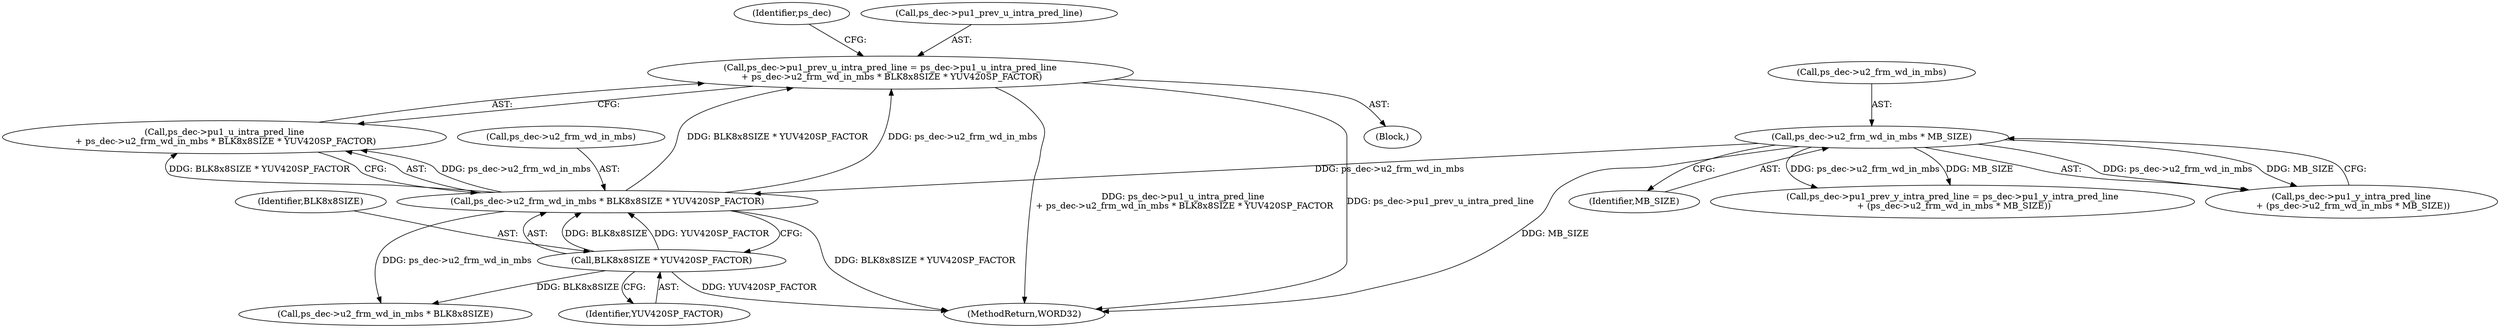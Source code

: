 digraph "0_Android_0b23c81c3dd9ec38f7e6806a3955fed1925541a0_3@integer" {
"1001654" [label="(Call,ps_dec->pu1_prev_u_intra_pred_line = ps_dec->pu1_u_intra_pred_line\n + ps_dec->u2_frm_wd_in_mbs * BLK8x8SIZE * YUV420SP_FACTOR)"];
"1001662" [label="(Call,ps_dec->u2_frm_wd_in_mbs * BLK8x8SIZE * YUV420SP_FACTOR)"];
"1001649" [label="(Call,ps_dec->u2_frm_wd_in_mbs * MB_SIZE)"];
"1001666" [label="(Call,BLK8x8SIZE * YUV420SP_FACTOR)"];
"1001658" [label="(Call,ps_dec->pu1_u_intra_pred_line\n + ps_dec->u2_frm_wd_in_mbs * BLK8x8SIZE * YUV420SP_FACTOR)"];
"1001650" [label="(Call,ps_dec->u2_frm_wd_in_mbs)"];
"1001645" [label="(Call,ps_dec->pu1_y_intra_pred_line\n + (ps_dec->u2_frm_wd_in_mbs * MB_SIZE))"];
"1001671" [label="(Identifier,ps_dec)"];
"1001668" [label="(Identifier,YUV420SP_FACTOR)"];
"1001663" [label="(Call,ps_dec->u2_frm_wd_in_mbs)"];
"1001641" [label="(Call,ps_dec->pu1_prev_y_intra_pred_line = ps_dec->pu1_y_intra_pred_line\n + (ps_dec->u2_frm_wd_in_mbs * MB_SIZE))"];
"1001649" [label="(Call,ps_dec->u2_frm_wd_in_mbs * MB_SIZE)"];
"1001677" [label="(Call,ps_dec->u2_frm_wd_in_mbs * BLK8x8SIZE)"];
"1001667" [label="(Identifier,BLK8x8SIZE)"];
"1001666" [label="(Call,BLK8x8SIZE * YUV420SP_FACTOR)"];
"1001653" [label="(Identifier,MB_SIZE)"];
"1001654" [label="(Call,ps_dec->pu1_prev_u_intra_pred_line = ps_dec->pu1_u_intra_pred_line\n + ps_dec->u2_frm_wd_in_mbs * BLK8x8SIZE * YUV420SP_FACTOR)"];
"1001655" [label="(Call,ps_dec->pu1_prev_u_intra_pred_line)"];
"1002159" [label="(MethodReturn,WORD32)"];
"1000141" [label="(Block,)"];
"1001662" [label="(Call,ps_dec->u2_frm_wd_in_mbs * BLK8x8SIZE * YUV420SP_FACTOR)"];
"1001654" -> "1000141"  [label="AST: "];
"1001654" -> "1001658"  [label="CFG: "];
"1001655" -> "1001654"  [label="AST: "];
"1001658" -> "1001654"  [label="AST: "];
"1001671" -> "1001654"  [label="CFG: "];
"1001654" -> "1002159"  [label="DDG: ps_dec->pu1_u_intra_pred_line\n + ps_dec->u2_frm_wd_in_mbs * BLK8x8SIZE * YUV420SP_FACTOR"];
"1001654" -> "1002159"  [label="DDG: ps_dec->pu1_prev_u_intra_pred_line"];
"1001662" -> "1001654"  [label="DDG: ps_dec->u2_frm_wd_in_mbs"];
"1001662" -> "1001654"  [label="DDG: BLK8x8SIZE * YUV420SP_FACTOR"];
"1001662" -> "1001658"  [label="AST: "];
"1001662" -> "1001666"  [label="CFG: "];
"1001663" -> "1001662"  [label="AST: "];
"1001666" -> "1001662"  [label="AST: "];
"1001658" -> "1001662"  [label="CFG: "];
"1001662" -> "1002159"  [label="DDG: BLK8x8SIZE * YUV420SP_FACTOR"];
"1001662" -> "1001658"  [label="DDG: ps_dec->u2_frm_wd_in_mbs"];
"1001662" -> "1001658"  [label="DDG: BLK8x8SIZE * YUV420SP_FACTOR"];
"1001649" -> "1001662"  [label="DDG: ps_dec->u2_frm_wd_in_mbs"];
"1001666" -> "1001662"  [label="DDG: BLK8x8SIZE"];
"1001666" -> "1001662"  [label="DDG: YUV420SP_FACTOR"];
"1001662" -> "1001677"  [label="DDG: ps_dec->u2_frm_wd_in_mbs"];
"1001649" -> "1001645"  [label="AST: "];
"1001649" -> "1001653"  [label="CFG: "];
"1001650" -> "1001649"  [label="AST: "];
"1001653" -> "1001649"  [label="AST: "];
"1001645" -> "1001649"  [label="CFG: "];
"1001649" -> "1002159"  [label="DDG: MB_SIZE"];
"1001649" -> "1001641"  [label="DDG: ps_dec->u2_frm_wd_in_mbs"];
"1001649" -> "1001641"  [label="DDG: MB_SIZE"];
"1001649" -> "1001645"  [label="DDG: ps_dec->u2_frm_wd_in_mbs"];
"1001649" -> "1001645"  [label="DDG: MB_SIZE"];
"1001666" -> "1001668"  [label="CFG: "];
"1001667" -> "1001666"  [label="AST: "];
"1001668" -> "1001666"  [label="AST: "];
"1001666" -> "1002159"  [label="DDG: YUV420SP_FACTOR"];
"1001666" -> "1001677"  [label="DDG: BLK8x8SIZE"];
}
